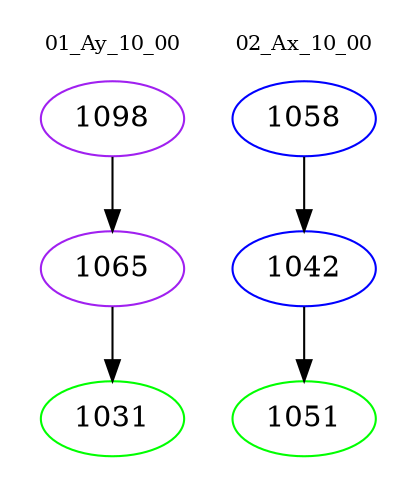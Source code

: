 digraph{
subgraph cluster_0 {
color = white
label = "01_Ay_10_00";
fontsize=10;
T0_1098 [label="1098", color="purple"]
T0_1098 -> T0_1065 [color="black"]
T0_1065 [label="1065", color="purple"]
T0_1065 -> T0_1031 [color="black"]
T0_1031 [label="1031", color="green"]
}
subgraph cluster_1 {
color = white
label = "02_Ax_10_00";
fontsize=10;
T1_1058 [label="1058", color="blue"]
T1_1058 -> T1_1042 [color="black"]
T1_1042 [label="1042", color="blue"]
T1_1042 -> T1_1051 [color="black"]
T1_1051 [label="1051", color="green"]
}
}
